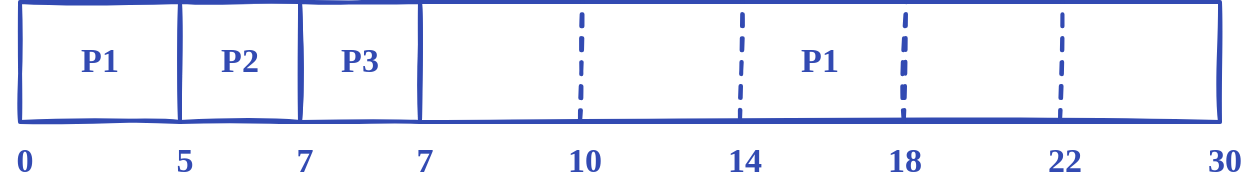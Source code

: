 <mxfile version="15.1.2" type="google"><diagram id="akEowiJKr_ScigKzrRVM" name="Page-1"><mxGraphModel dx="500" dy="562" grid="1" gridSize="10" guides="1" tooltips="1" connect="1" arrows="1" fold="1" page="1" pageScale="1" pageWidth="689" pageHeight="517" math="0" shadow="0"><root><mxCell id="0"/><mxCell id="1" parent="0"/><mxCell id="3ubav-3QtQVOgUFK6tZU-1" value="P2" style="rounded=0;shadow=0;sketch=1;strokeWidth=2;fillColor=none;fontFamily=Ink Free;fontSize=17;spacing=20;fontStyle=1;strokeColor=#324AB2;fontColor=#324AB2;spacingBottom=5;" parent="1" vertex="1"><mxGeometry x="800" y="720" width="60" height="60" as="geometry"/></mxCell><mxCell id="3ubav-3QtQVOgUFK6tZU-5" value="0" style="text;fillColor=none;align=center;verticalAlign=middle;rounded=0;shadow=0;sketch=1;fontFamily=Ink Free;fontSize=17;fontStyle=1;spacingRight=0;fontColor=#324AB2;spacingBottom=5;" parent="1" vertex="1"><mxGeometry x="710" y="790" width="25" height="20" as="geometry"/></mxCell><mxCell id="scdj7e0GVl0dFcuVDUeb-1" value="P1" style="rounded=0;shadow=0;sketch=1;strokeWidth=2;fillColor=none;fontFamily=Ink Free;fontSize=17;spacing=20;fontStyle=1;strokeColor=#324AB2;fontColor=#324AB2;spacingBottom=5;" vertex="1" parent="1"><mxGeometry x="720" y="720" width="80" height="60" as="geometry"/></mxCell><mxCell id="scdj7e0GVl0dFcuVDUeb-2" value="P1" style="rounded=0;shadow=0;sketch=1;strokeWidth=2;fillColor=none;fontFamily=Ink Free;fontSize=17;spacing=20;fontStyle=1;strokeColor=#324AB2;fontColor=#324AB2;spacingBottom=5;" vertex="1" parent="1"><mxGeometry x="920" y="720" width="400" height="60" as="geometry"/></mxCell><mxCell id="scdj7e0GVl0dFcuVDUeb-5" value="5" style="text;fillColor=none;align=center;verticalAlign=middle;rounded=0;shadow=0;sketch=1;fontFamily=Ink Free;fontSize=17;fontStyle=1;spacingRight=0;fontColor=#324AB2;spacingBottom=5;" vertex="1" parent="1"><mxGeometry x="790" y="790" width="25" height="20" as="geometry"/></mxCell><mxCell id="scdj7e0GVl0dFcuVDUeb-6" value="7" style="text;fillColor=none;align=center;verticalAlign=middle;rounded=0;shadow=0;sketch=1;fontFamily=Ink Free;fontSize=17;fontStyle=1;spacingRight=0;fontColor=#324AB2;spacingBottom=5;" vertex="1" parent="1"><mxGeometry x="850" y="790" width="25" height="20" as="geometry"/></mxCell><mxCell id="scdj7e0GVl0dFcuVDUeb-7" value="22" style="text;fillColor=none;align=center;verticalAlign=middle;rounded=0;shadow=0;sketch=1;fontFamily=Ink Free;fontSize=17;fontStyle=1;spacingRight=0;fontColor=#324AB2;spacingBottom=5;" vertex="1" parent="1"><mxGeometry x="1230" y="790" width="25" height="20" as="geometry"/></mxCell><mxCell id="scdj7e0GVl0dFcuVDUeb-9" value="18" style="text;fillColor=none;align=center;verticalAlign=middle;rounded=0;shadow=0;sketch=1;fontFamily=Ink Free;fontSize=17;fontStyle=1;spacingRight=0;fontColor=#324AB2;spacingBottom=5;" vertex="1" parent="1"><mxGeometry x="1150" y="790" width="25" height="20" as="geometry"/></mxCell><mxCell id="scdj7e0GVl0dFcuVDUeb-14" value="30" style="text;fillColor=none;align=center;verticalAlign=middle;rounded=0;shadow=0;sketch=1;fontFamily=Ink Free;fontSize=17;fontStyle=1;spacingRight=0;fontColor=#324AB2;spacingBottom=5;" vertex="1" parent="1"><mxGeometry x="1310" y="790" width="25" height="20" as="geometry"/></mxCell><mxCell id="scdj7e0GVl0dFcuVDUeb-15" value="P3" style="rounded=0;shadow=0;sketch=1;strokeWidth=2;fillColor=none;fontFamily=Ink Free;fontSize=17;spacing=20;fontStyle=1;strokeColor=#324AB2;fontColor=#324AB2;spacingBottom=5;" vertex="1" parent="1"><mxGeometry x="860" y="720" width="60" height="60" as="geometry"/></mxCell><mxCell id="scdj7e0GVl0dFcuVDUeb-18" value="" style="endArrow=none;html=1;rounded=0;shadow=0;fontFamily=Ink Free;fontSize=17;fontColor=#324AB2;fontStyle=1;strokeColor=#324AB2;strokeWidth=2;spacing=20;spacingBottom=5;sketch=1;exitX=0;exitY=1;exitDx=0;exitDy=0;entryX=0.203;entryY=0;entryDx=0;entryDy=0;entryPerimeter=0;dashed=1;" edge="1" parent="1" target="scdj7e0GVl0dFcuVDUeb-2"><mxGeometry width="50" height="50" relative="1" as="geometry"><mxPoint x="1000" y="780" as="sourcePoint"/><mxPoint x="1000" y="690" as="targetPoint"/></mxGeometry></mxCell><mxCell id="scdj7e0GVl0dFcuVDUeb-20" value="" style="endArrow=none;html=1;rounded=0;shadow=0;fontFamily=Ink Free;fontSize=17;fontColor=#324AB2;fontStyle=1;strokeColor=#324AB2;strokeWidth=2;spacing=20;spacingBottom=5;sketch=1;exitX=0;exitY=1;exitDx=0;exitDy=0;entryX=0.203;entryY=0;entryDx=0;entryDy=0;entryPerimeter=0;dashed=1;" edge="1" parent="1"><mxGeometry width="50" height="50" relative="1" as="geometry"><mxPoint x="1080" y="780" as="sourcePoint"/><mxPoint x="1081.2" y="720" as="targetPoint"/></mxGeometry></mxCell><mxCell id="scdj7e0GVl0dFcuVDUeb-21" value="" style="endArrow=none;html=1;rounded=0;shadow=0;fontFamily=Ink Free;fontSize=17;fontColor=#324AB2;fontStyle=1;strokeColor=#324AB2;strokeWidth=2;spacing=20;spacingBottom=5;sketch=1;exitX=0;exitY=1;exitDx=0;exitDy=0;entryX=0.203;entryY=0;entryDx=0;entryDy=0;entryPerimeter=0;dashed=1;" edge="1" parent="1"><mxGeometry width="50" height="50" relative="1" as="geometry"><mxPoint x="1161.9" y="780" as="sourcePoint"/><mxPoint x="1163.1" y="720" as="targetPoint"/></mxGeometry></mxCell><mxCell id="scdj7e0GVl0dFcuVDUeb-22" value="" style="endArrow=none;html=1;rounded=0;shadow=0;fontFamily=Ink Free;fontSize=17;fontColor=#324AB2;fontStyle=1;strokeColor=#324AB2;strokeWidth=2;spacing=20;spacingBottom=5;sketch=1;exitX=0;exitY=1;exitDx=0;exitDy=0;entryX=0.203;entryY=0;entryDx=0;entryDy=0;entryPerimeter=0;dashed=1;" edge="1" parent="1"><mxGeometry width="50" height="50" relative="1" as="geometry"><mxPoint x="1240" y="780" as="sourcePoint"/><mxPoint x="1241.2" y="720" as="targetPoint"/></mxGeometry></mxCell><mxCell id="scdj7e0GVl0dFcuVDUeb-23" value="7" style="text;fillColor=none;align=center;verticalAlign=middle;rounded=0;shadow=0;sketch=1;fontFamily=Ink Free;fontSize=17;fontStyle=1;spacingRight=0;fontColor=#324AB2;spacingBottom=5;" vertex="1" parent="1"><mxGeometry x="910" y="790" width="25" height="20" as="geometry"/></mxCell><mxCell id="scdj7e0GVl0dFcuVDUeb-24" value="10" style="text;fillColor=none;align=center;verticalAlign=middle;rounded=0;shadow=0;sketch=1;fontFamily=Ink Free;fontSize=17;fontStyle=1;spacingRight=0;fontColor=#324AB2;spacingBottom=5;" vertex="1" parent="1"><mxGeometry x="990" y="790" width="25" height="20" as="geometry"/></mxCell><mxCell id="scdj7e0GVl0dFcuVDUeb-25" value="14" style="text;fillColor=none;align=center;verticalAlign=middle;rounded=0;shadow=0;sketch=1;fontFamily=Ink Free;fontSize=17;fontStyle=1;spacingRight=0;fontColor=#324AB2;spacingBottom=5;" vertex="1" parent="1"><mxGeometry x="1070" y="790" width="25" height="20" as="geometry"/></mxCell></root></mxGraphModel></diagram></mxfile>